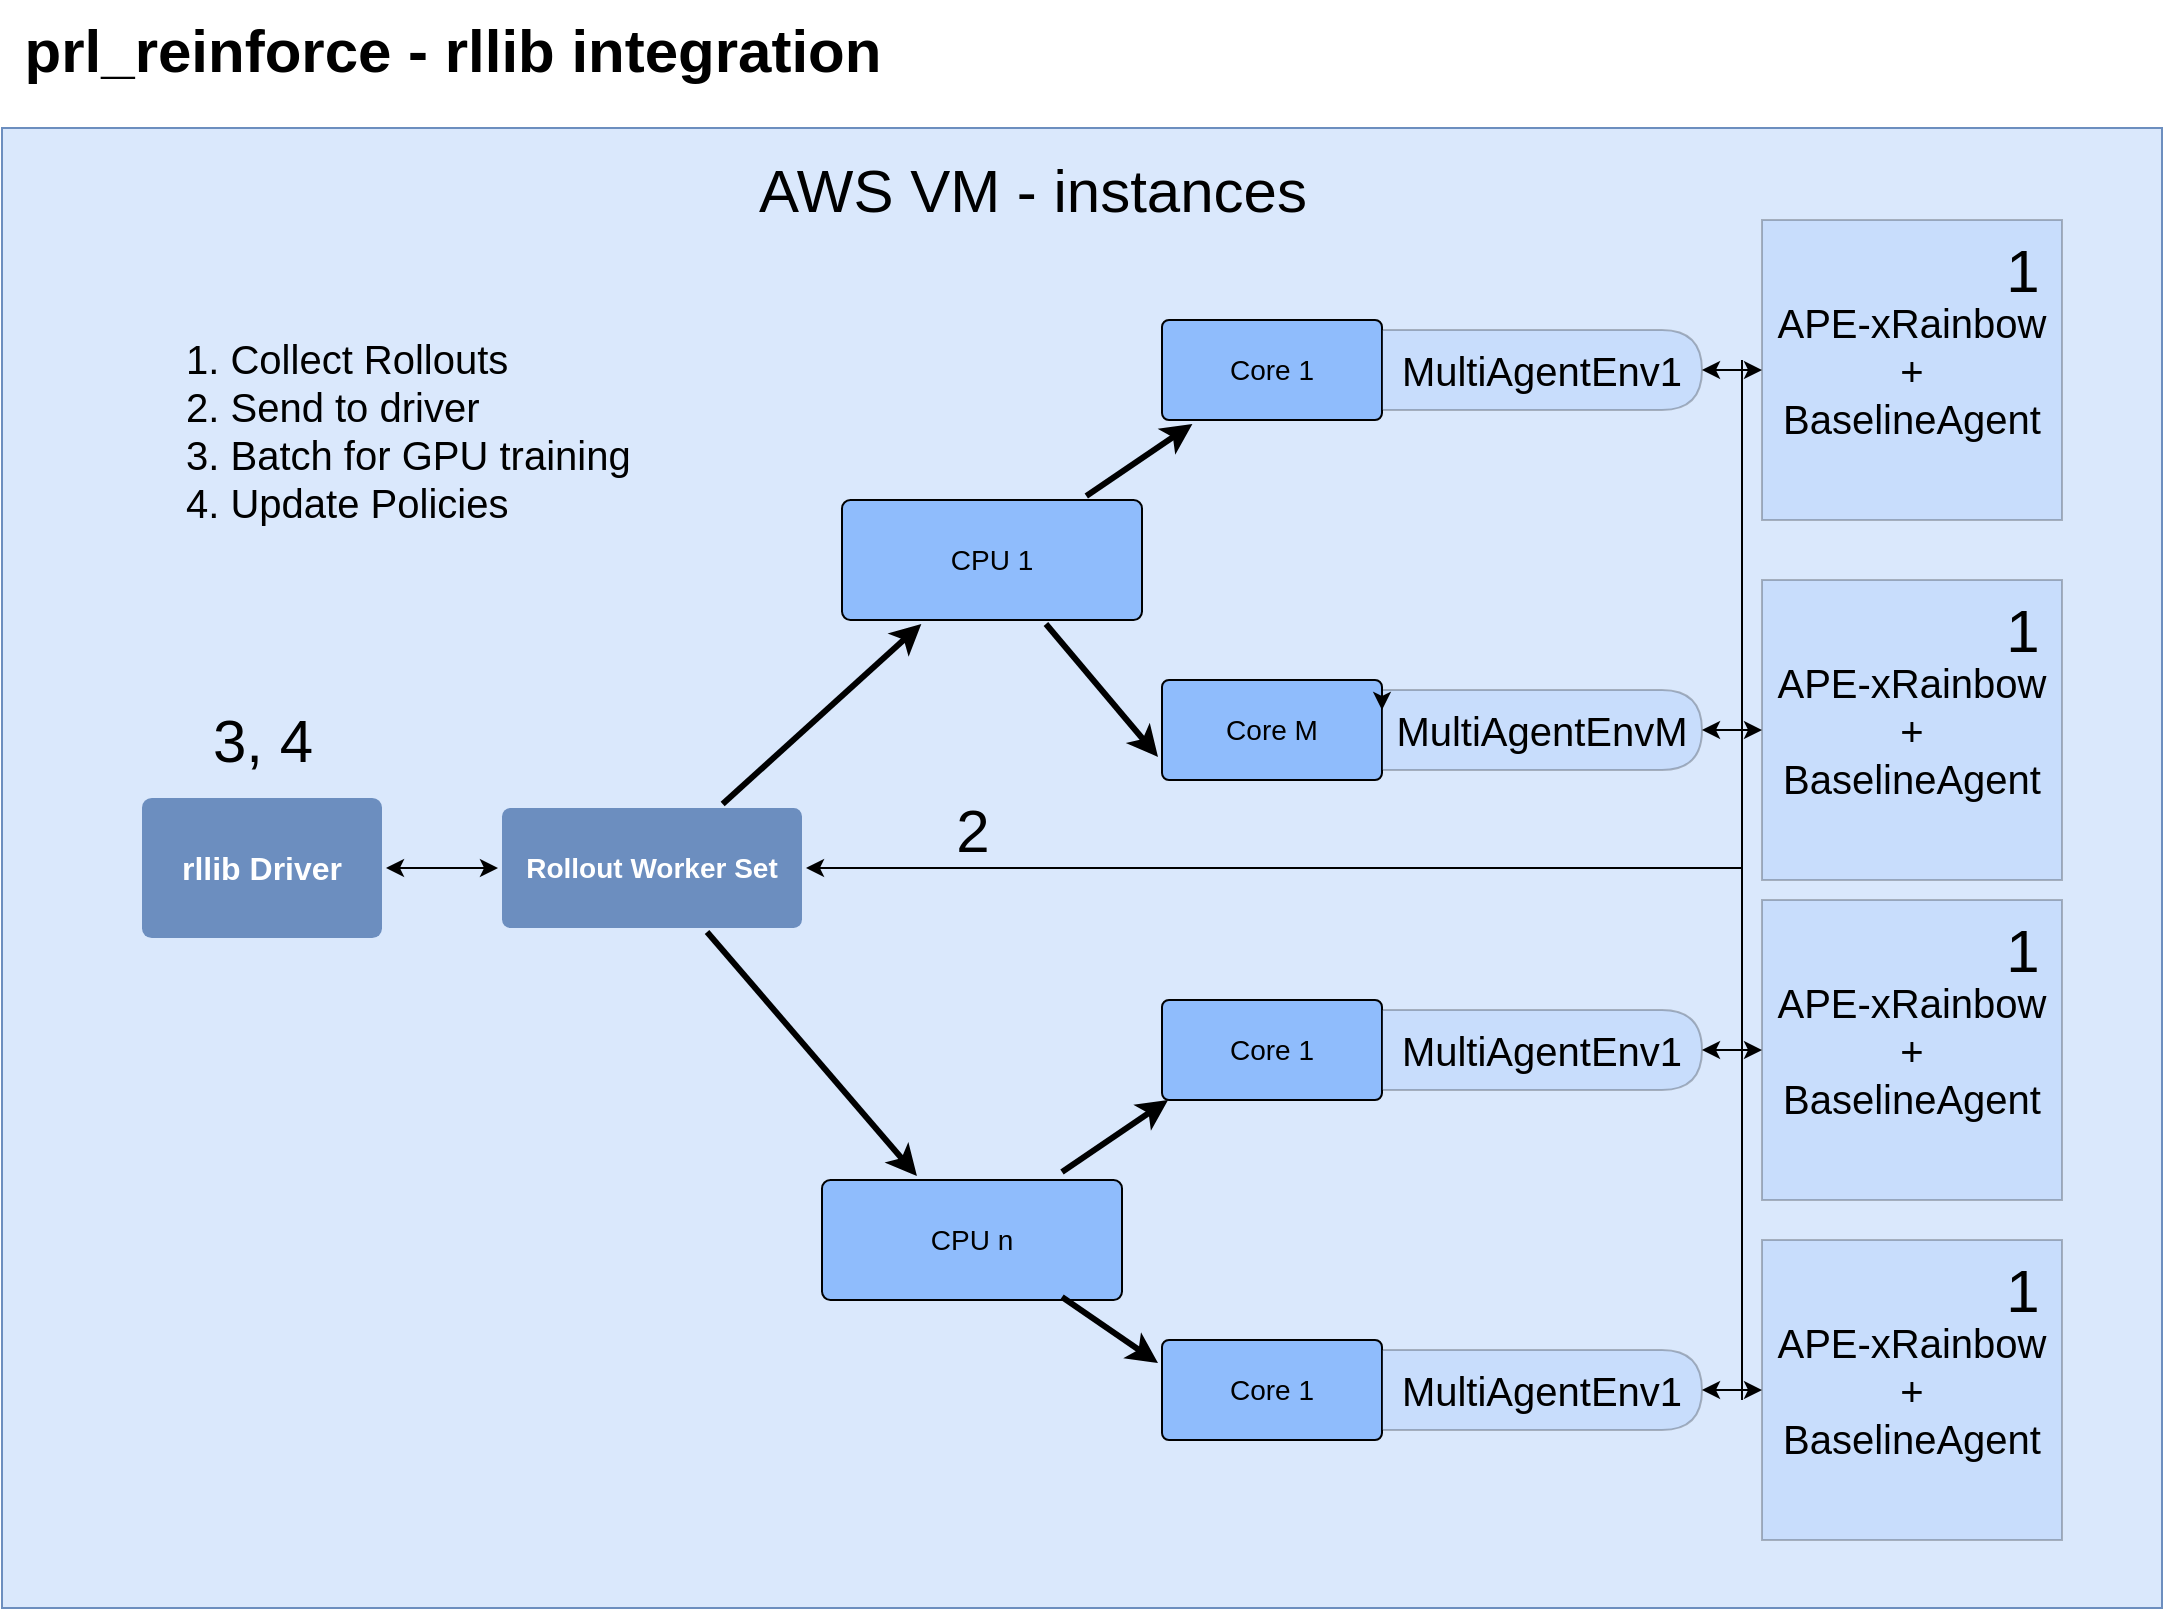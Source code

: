 <mxfile version="20.6.0" type="github">
  <diagram id="6a731a19-8d31-9384-78a2-239565b7b9f0" name="Page-1">
    <mxGraphModel dx="1350" dy="764" grid="1" gridSize="10" guides="1" tooltips="1" connect="1" arrows="1" fold="1" page="1" pageScale="1" pageWidth="1169" pageHeight="827" background="none" math="0" shadow="0">
      <root>
        <mxCell id="0" />
        <mxCell id="1" parent="0" />
        <mxCell id="RcRvpt3t4Wy0LcGU2YB8-1811" value="" style="rounded=0;whiteSpace=wrap;html=1;fontSize=30;fillColor=#dae8fc;strokeColor=#6c8ebf;" vertex="1" parent="1">
          <mxGeometry x="70" y="74" width="1080" height="740" as="geometry" />
        </mxCell>
        <mxCell id="1749" value="rllib Driver" style="rounded=1;whiteSpace=wrap;html=1;shadow=0;labelBackgroundColor=none;strokeColor=none;strokeWidth=3;fillColor=#6C8EBF;fontFamily=Helvetica;fontSize=16;fontColor=#FFFFFF;align=center;fontStyle=1;spacing=5;arcSize=7;perimeterSpacing=2;" parent="1" vertex="1">
          <mxGeometry x="140" y="409" width="120" height="70" as="geometry" />
        </mxCell>
        <mxCell id="1771" value="Rollout Worker Set" style="rounded=1;whiteSpace=wrap;html=1;shadow=0;labelBackgroundColor=none;strokeColor=none;strokeWidth=3;fillColor=#6C8EBF;fontFamily=Helvetica;fontSize=14;fontColor=#FFFFFF;align=center;spacing=5;fontStyle=1;arcSize=7;perimeterSpacing=2;" parent="1" vertex="1">
          <mxGeometry x="320" y="414.0" width="150" height="60" as="geometry" />
        </mxCell>
        <mxCell id="1772" value="CPU n" style="rounded=1;whiteSpace=wrap;html=1;shadow=0;labelBackgroundColor=none;strokeColor=default;strokeWidth=1;fillColor=#8FBCFC;fontFamily=Helvetica;fontSize=14;fontColor=#000000;align=center;spacing=5;fontStyle=0;arcSize=7;perimeterSpacing=2;" parent="1" vertex="1">
          <mxGeometry x="480" y="600" width="150" height="60" as="geometry" />
        </mxCell>
        <mxCell id="1773" value="" style="edgeStyle=none;rounded=1;jumpStyle=none;html=1;shadow=0;labelBackgroundColor=none;startArrow=none;startFill=0;jettySize=auto;orthogonalLoop=1;strokeColor=#000000;strokeWidth=3;fontFamily=Helvetica;fontSize=14;fontColor=#FFFFFF;spacing=5;fontStyle=1;fillColor=#b0e3e6;" parent="1" source="1771" target="1772" edge="1">
          <mxGeometry relative="1" as="geometry" />
        </mxCell>
        <mxCell id="1778" value="CPU 1" style="rounded=1;whiteSpace=wrap;html=1;shadow=0;labelBackgroundColor=none;strokeColor=default;strokeWidth=1;fillColor=#8FBCFC;fontFamily=Helvetica;fontSize=14;fontColor=#000000;align=center;spacing=5;fontStyle=0;arcSize=7;perimeterSpacing=2;" parent="1" vertex="1">
          <mxGeometry x="490" y="260" width="150" height="60" as="geometry" />
        </mxCell>
        <mxCell id="1779" value="" style="edgeStyle=none;rounded=1;jumpStyle=none;html=1;shadow=0;labelBackgroundColor=none;startArrow=none;startFill=0;jettySize=auto;orthogonalLoop=1;strokeColor=#000000;strokeWidth=3;fontFamily=Helvetica;fontSize=14;fontColor=#FFFFFF;spacing=5;fontStyle=1;fillColor=#b0e3e6;" parent="1" source="1771" target="1778" edge="1">
          <mxGeometry relative="1" as="geometry" />
        </mxCell>
        <mxCell id="kxRry2doFBvJN5kJtOzZ-1783" value="Core 1" style="rounded=1;whiteSpace=wrap;html=1;shadow=0;labelBackgroundColor=none;strokeColor=default;strokeWidth=1;fillColor=#8FBCFC;fontFamily=Helvetica;fontSize=14;fontColor=#000000;align=center;spacing=5;fontStyle=0;arcSize=7;perimeterSpacing=2;" parent="1" vertex="1">
          <mxGeometry x="650" y="170" width="110" height="50" as="geometry" />
        </mxCell>
        <mxCell id="kxRry2doFBvJN5kJtOzZ-1784" value="" style="edgeStyle=none;rounded=1;jumpStyle=none;html=1;shadow=0;labelBackgroundColor=none;startArrow=none;startFill=0;jettySize=auto;orthogonalLoop=1;strokeColor=#000000;strokeWidth=3;fontFamily=Helvetica;fontSize=14;fontColor=#FFFFFF;spacing=5;fontStyle=1;fillColor=#b0e3e6;" parent="1" source="1778" target="kxRry2doFBvJN5kJtOzZ-1783" edge="1">
          <mxGeometry relative="1" as="geometry">
            <mxPoint x="689.998" y="280.5" as="sourcePoint" />
            <mxPoint x="810" y="150" as="targetPoint" />
          </mxGeometry>
        </mxCell>
        <mxCell id="kxRry2doFBvJN5kJtOzZ-1785" value="" style="edgeStyle=none;rounded=1;jumpStyle=none;html=1;shadow=0;labelBackgroundColor=none;startArrow=none;startFill=0;jettySize=auto;orthogonalLoop=1;strokeColor=#000000;strokeWidth=3;fontFamily=Helvetica;fontSize=14;fontColor=#FFFFFF;spacing=5;fontStyle=1;fillColor=#b0e3e6;entryX=0;entryY=0.75;entryDx=0;entryDy=0;" parent="1" source="1778" target="kxRry2doFBvJN5kJtOzZ-1786" edge="1">
          <mxGeometry relative="1" as="geometry">
            <mxPoint x="737" y="230.004" as="sourcePoint" />
            <mxPoint x="830" y="192.98" as="targetPoint" />
          </mxGeometry>
        </mxCell>
        <mxCell id="kxRry2doFBvJN5kJtOzZ-1786" value="Core M" style="rounded=1;whiteSpace=wrap;html=1;shadow=0;labelBackgroundColor=none;strokeColor=default;strokeWidth=1;fillColor=#8FBCFC;fontFamily=Helvetica;fontSize=14;fontColor=#000000;align=center;spacing=5;fontStyle=0;arcSize=7;perimeterSpacing=2;" parent="1" vertex="1">
          <mxGeometry x="650" y="350" width="110" height="50" as="geometry" />
        </mxCell>
        <mxCell id="kxRry2doFBvJN5kJtOzZ-1791" value="MultiAgentEnv1" style="shape=delay;whiteSpace=wrap;html=1;strokeColor=default;strokeWidth=1;fontSize=20;fontColor=#000000;fillColor=#8FBCFC;gradientColor=none;opacity=25;" parent="1" vertex="1">
          <mxGeometry x="760" y="175" width="160" height="40" as="geometry" />
        </mxCell>
        <mxCell id="kxRry2doFBvJN5kJtOzZ-1792" value="MultiAgentEnvM" style="shape=delay;whiteSpace=wrap;html=1;strokeColor=default;strokeWidth=1;fontSize=20;fontColor=#000000;fillColor=#8FBCFC;gradientColor=none;opacity=25;" parent="1" vertex="1">
          <mxGeometry x="760" y="355" width="160" height="40" as="geometry" />
        </mxCell>
        <mxCell id="kxRry2doFBvJN5kJtOzZ-1797" value="&lt;div&gt;APE-xRainbow&lt;/div&gt;&lt;div&gt;+&lt;/div&gt;&lt;div&gt;BaselineAgent&lt;br&gt;&lt;/div&gt;" style="whiteSpace=wrap;html=1;aspect=fixed;strokeColor=default;strokeWidth=1;fontSize=20;fontColor=#000000;fillColor=#8FBCFC;gradientColor=none;opacity=25;" parent="1" vertex="1">
          <mxGeometry x="950" y="300" width="150" height="150" as="geometry" />
        </mxCell>
        <mxCell id="kxRry2doFBvJN5kJtOzZ-1798" value="&lt;div align=&quot;left&quot;&gt;1. Collect Rollouts &lt;br&gt;&lt;/div&gt;&lt;div align=&quot;left&quot;&gt;2. Send to driver &lt;br&gt;&lt;/div&gt;&lt;div align=&quot;left&quot;&gt;3. Batch for GPU training&lt;/div&gt;&lt;div align=&quot;left&quot;&gt;4. Update Policies&lt;br&gt;&lt;/div&gt;" style="text;html=1;align=left;verticalAlign=middle;resizable=0;points=[];autosize=1;strokeColor=none;fillColor=none;fontSize=20;fontColor=#000000;strokeWidth=1;opacity=25;" parent="1" vertex="1">
          <mxGeometry x="160" y="170" width="240" height="110" as="geometry" />
        </mxCell>
        <mxCell id="kxRry2doFBvJN5kJtOzZ-1799" style="edgeStyle=orthogonalEdgeStyle;rounded=0;orthogonalLoop=1;jettySize=auto;html=1;exitX=0;exitY=0;exitDx=0;exitDy=0;entryX=0;entryY=0.25;entryDx=0;entryDy=0;strokeColor=#000000;fontSize=20;fontColor=#000000;" parent="1" source="kxRry2doFBvJN5kJtOzZ-1792" target="kxRry2doFBvJN5kJtOzZ-1792" edge="1">
          <mxGeometry relative="1" as="geometry" />
        </mxCell>
        <mxCell id="RcRvpt3t4Wy0LcGU2YB8-1779" value="&lt;font size=&quot;1&quot;&gt;&lt;b style=&quot;font-size: 30px;&quot;&gt;prl_reinforce - rllib integration&lt;/b&gt;&lt;/font&gt;" style="text;html=1;align=center;verticalAlign=middle;resizable=0;points=[];autosize=1;strokeColor=none;fillColor=none;" vertex="1" parent="1">
          <mxGeometry x="70" y="10" width="450" height="50" as="geometry" />
        </mxCell>
        <mxCell id="RcRvpt3t4Wy0LcGU2YB8-1781" value="&lt;div&gt;APE-xRainbow&lt;/div&gt;&lt;div&gt;+&lt;/div&gt;&lt;div&gt;BaselineAgent&lt;br&gt;&lt;/div&gt;" style="whiteSpace=wrap;html=1;aspect=fixed;strokeColor=default;strokeWidth=1;fontSize=20;fontColor=#000000;fillColor=#8FBCFC;gradientColor=none;opacity=25;" vertex="1" parent="1">
          <mxGeometry x="950" y="120" width="150" height="150" as="geometry" />
        </mxCell>
        <mxCell id="RcRvpt3t4Wy0LcGU2YB8-1782" value="" style="endArrow=classic;startArrow=classic;html=1;rounded=0;fontSize=30;exitX=1;exitY=0.5;exitDx=0;exitDy=0;" edge="1" parent="1" source="kxRry2doFBvJN5kJtOzZ-1792" target="kxRry2doFBvJN5kJtOzZ-1797">
          <mxGeometry width="50" height="50" relative="1" as="geometry">
            <mxPoint x="560" y="420" as="sourcePoint" />
            <mxPoint x="610" y="370" as="targetPoint" />
          </mxGeometry>
        </mxCell>
        <mxCell id="RcRvpt3t4Wy0LcGU2YB8-1783" value="" style="endArrow=classic;startArrow=classic;html=1;rounded=0;fontSize=30;exitX=1;exitY=0.5;exitDx=0;exitDy=0;entryX=0;entryY=0.5;entryDx=0;entryDy=0;" edge="1" parent="1" source="kxRry2doFBvJN5kJtOzZ-1791" target="RcRvpt3t4Wy0LcGU2YB8-1781">
          <mxGeometry width="50" height="50" relative="1" as="geometry">
            <mxPoint x="930" y="385" as="sourcePoint" />
            <mxPoint x="960" y="385" as="targetPoint" />
          </mxGeometry>
        </mxCell>
        <mxCell id="RcRvpt3t4Wy0LcGU2YB8-1792" value="Core 1" style="rounded=1;whiteSpace=wrap;html=1;shadow=0;labelBackgroundColor=none;strokeColor=default;strokeWidth=1;fillColor=#8FBCFC;fontFamily=Helvetica;fontSize=14;fontColor=#000000;align=center;spacing=5;fontStyle=0;arcSize=7;perimeterSpacing=2;" vertex="1" parent="1">
          <mxGeometry x="650" y="680" width="110" height="50" as="geometry" />
        </mxCell>
        <mxCell id="RcRvpt3t4Wy0LcGU2YB8-1793" value="MultiAgentEnv1" style="shape=delay;whiteSpace=wrap;html=1;strokeColor=default;strokeWidth=1;fontSize=20;fontColor=#000000;fillColor=#8FBCFC;gradientColor=none;opacity=25;" vertex="1" parent="1">
          <mxGeometry x="760" y="685" width="160" height="40" as="geometry" />
        </mxCell>
        <mxCell id="RcRvpt3t4Wy0LcGU2YB8-1794" value="&lt;div&gt;APE-xRainbow&lt;/div&gt;&lt;div&gt;+&lt;/div&gt;&lt;div&gt;BaselineAgent&lt;br&gt;&lt;/div&gt;" style="whiteSpace=wrap;html=1;aspect=fixed;strokeColor=default;strokeWidth=1;fontSize=20;fontColor=#000000;fillColor=#8FBCFC;gradientColor=none;opacity=25;" vertex="1" parent="1">
          <mxGeometry x="950" y="630" width="150" height="150" as="geometry" />
        </mxCell>
        <mxCell id="RcRvpt3t4Wy0LcGU2YB8-1795" value="" style="endArrow=classic;startArrow=classic;html=1;rounded=0;fontSize=30;exitX=1;exitY=0.5;exitDx=0;exitDy=0;entryX=0;entryY=0.5;entryDx=0;entryDy=0;" edge="1" parent="1" source="RcRvpt3t4Wy0LcGU2YB8-1793" target="RcRvpt3t4Wy0LcGU2YB8-1794">
          <mxGeometry width="50" height="50" relative="1" as="geometry">
            <mxPoint x="930" y="895" as="sourcePoint" />
            <mxPoint x="960" y="895" as="targetPoint" />
          </mxGeometry>
        </mxCell>
        <mxCell id="RcRvpt3t4Wy0LcGU2YB8-1802" value="Core 1" style="rounded=1;whiteSpace=wrap;html=1;shadow=0;labelBackgroundColor=none;strokeColor=default;strokeWidth=1;fillColor=#8FBCFC;fontFamily=Helvetica;fontSize=14;fontColor=#000000;align=center;spacing=5;fontStyle=0;arcSize=7;perimeterSpacing=2;" vertex="1" parent="1">
          <mxGeometry x="650" y="510" width="110" height="50" as="geometry" />
        </mxCell>
        <mxCell id="RcRvpt3t4Wy0LcGU2YB8-1803" value="MultiAgentEnv1" style="shape=delay;whiteSpace=wrap;html=1;strokeColor=default;strokeWidth=1;fontSize=20;fontColor=#000000;fillColor=#8FBCFC;gradientColor=none;opacity=25;" vertex="1" parent="1">
          <mxGeometry x="760" y="515" width="160" height="40" as="geometry" />
        </mxCell>
        <mxCell id="RcRvpt3t4Wy0LcGU2YB8-1804" value="&lt;div&gt;APE-xRainbow&lt;/div&gt;&lt;div&gt;+&lt;/div&gt;&lt;div&gt;BaselineAgent&lt;br&gt;&lt;/div&gt;" style="whiteSpace=wrap;html=1;aspect=fixed;strokeColor=default;strokeWidth=1;fontSize=20;fontColor=#000000;fillColor=#8FBCFC;gradientColor=none;opacity=25;" vertex="1" parent="1">
          <mxGeometry x="950" y="460" width="150" height="150" as="geometry" />
        </mxCell>
        <mxCell id="RcRvpt3t4Wy0LcGU2YB8-1805" value="" style="endArrow=classic;startArrow=classic;html=1;rounded=0;fontSize=30;exitX=1;exitY=0.5;exitDx=0;exitDy=0;entryX=0;entryY=0.5;entryDx=0;entryDy=0;" edge="1" parent="1" source="RcRvpt3t4Wy0LcGU2YB8-1803" target="RcRvpt3t4Wy0LcGU2YB8-1804">
          <mxGeometry width="50" height="50" relative="1" as="geometry">
            <mxPoint x="930" y="725" as="sourcePoint" />
            <mxPoint x="960" y="725" as="targetPoint" />
          </mxGeometry>
        </mxCell>
        <mxCell id="RcRvpt3t4Wy0LcGU2YB8-1823" value="" style="endArrow=classic;html=1;rounded=0;fontSize=30;" edge="1" parent="1" target="1771">
          <mxGeometry width="50" height="50" relative="1" as="geometry">
            <mxPoint x="940" y="444" as="sourcePoint" />
            <mxPoint x="690" y="400" as="targetPoint" />
          </mxGeometry>
        </mxCell>
        <mxCell id="RcRvpt3t4Wy0LcGU2YB8-1806" value="" style="edgeStyle=none;rounded=1;jumpStyle=none;html=1;shadow=0;labelBackgroundColor=none;startArrow=none;startFill=0;jettySize=auto;orthogonalLoop=1;strokeColor=#000000;strokeWidth=3;fontFamily=Helvetica;fontSize=14;fontColor=#FFFFFF;spacing=5;fontStyle=1;fillColor=#b0e3e6;" edge="1" parent="1">
          <mxGeometry relative="1" as="geometry">
            <mxPoint x="599.998" y="596" as="sourcePoint" />
            <mxPoint x="653.051" y="560" as="targetPoint" />
          </mxGeometry>
        </mxCell>
        <mxCell id="RcRvpt3t4Wy0LcGU2YB8-1808" value="" style="edgeStyle=none;rounded=1;jumpStyle=none;html=1;shadow=0;labelBackgroundColor=none;startArrow=none;startFill=0;jettySize=auto;orthogonalLoop=1;strokeColor=#000000;strokeWidth=3;fontFamily=Helvetica;fontSize=14;fontColor=#FFFFFF;spacing=5;fontStyle=1;fillColor=#b0e3e6;entryX=0;entryY=0.25;entryDx=0;entryDy=0;" edge="1" parent="1" target="RcRvpt3t4Wy0LcGU2YB8-1792">
          <mxGeometry relative="1" as="geometry">
            <mxPoint x="600.004" y="658.5" as="sourcePoint" />
            <mxPoint x="656.04" y="725" as="targetPoint" />
          </mxGeometry>
        </mxCell>
        <mxCell id="RcRvpt3t4Wy0LcGU2YB8-1809" value="" style="endArrow=classic;startArrow=classic;html=1;rounded=0;fontSize=30;exitX=1;exitY=0.5;exitDx=0;exitDy=0;" edge="1" parent="1" source="1749" target="1771">
          <mxGeometry width="50" height="50" relative="1" as="geometry">
            <mxPoint x="270" y="500" as="sourcePoint" />
            <mxPoint x="320" y="450" as="targetPoint" />
          </mxGeometry>
        </mxCell>
        <mxCell id="RcRvpt3t4Wy0LcGU2YB8-1812" value="AWS VM - instances" style="text;html=1;align=center;verticalAlign=middle;resizable=0;points=[];autosize=1;strokeColor=none;fillColor=none;fontSize=30;" vertex="1" parent="1">
          <mxGeometry x="435" y="80" width="300" height="50" as="geometry" />
        </mxCell>
        <mxCell id="RcRvpt3t4Wy0LcGU2YB8-1815" value="1" style="text;html=1;align=center;verticalAlign=middle;resizable=0;points=[];autosize=1;strokeColor=none;fillColor=none;fontSize=30;" vertex="1" parent="1">
          <mxGeometry x="1060" y="120" width="40" height="50" as="geometry" />
        </mxCell>
        <mxCell id="RcRvpt3t4Wy0LcGU2YB8-1817" value="1" style="text;html=1;align=center;verticalAlign=middle;resizable=0;points=[];autosize=1;strokeColor=none;fillColor=none;fontSize=30;" vertex="1" parent="1">
          <mxGeometry x="1060" y="300" width="40" height="50" as="geometry" />
        </mxCell>
        <mxCell id="RcRvpt3t4Wy0LcGU2YB8-1818" value="1" style="text;html=1;align=center;verticalAlign=middle;resizable=0;points=[];autosize=1;strokeColor=none;fillColor=none;fontSize=30;" vertex="1" parent="1">
          <mxGeometry x="1060" y="460" width="40" height="50" as="geometry" />
        </mxCell>
        <mxCell id="RcRvpt3t4Wy0LcGU2YB8-1819" value="1" style="text;html=1;align=center;verticalAlign=middle;resizable=0;points=[];autosize=1;strokeColor=none;fillColor=none;fontSize=30;" vertex="1" parent="1">
          <mxGeometry x="1060" y="630" width="40" height="50" as="geometry" />
        </mxCell>
        <mxCell id="RcRvpt3t4Wy0LcGU2YB8-1820" value="" style="endArrow=none;html=1;rounded=0;fontSize=30;" edge="1" parent="1">
          <mxGeometry width="50" height="50" relative="1" as="geometry">
            <mxPoint x="940" y="710" as="sourcePoint" />
            <mxPoint x="940" y="190" as="targetPoint" />
          </mxGeometry>
        </mxCell>
        <mxCell id="RcRvpt3t4Wy0LcGU2YB8-1825" value="2" style="text;html=1;align=center;verticalAlign=middle;resizable=0;points=[];autosize=1;strokeColor=none;fillColor=none;fontSize=30;" vertex="1" parent="1">
          <mxGeometry x="535" y="400" width="40" height="50" as="geometry" />
        </mxCell>
        <mxCell id="RcRvpt3t4Wy0LcGU2YB8-1826" value="&lt;div&gt;3, 4&lt;/div&gt;" style="text;html=1;align=center;verticalAlign=middle;resizable=0;points=[];autosize=1;strokeColor=none;fillColor=none;fontSize=30;" vertex="1" parent="1">
          <mxGeometry x="165" y="355" width="70" height="50" as="geometry" />
        </mxCell>
      </root>
    </mxGraphModel>
  </diagram>
</mxfile>
